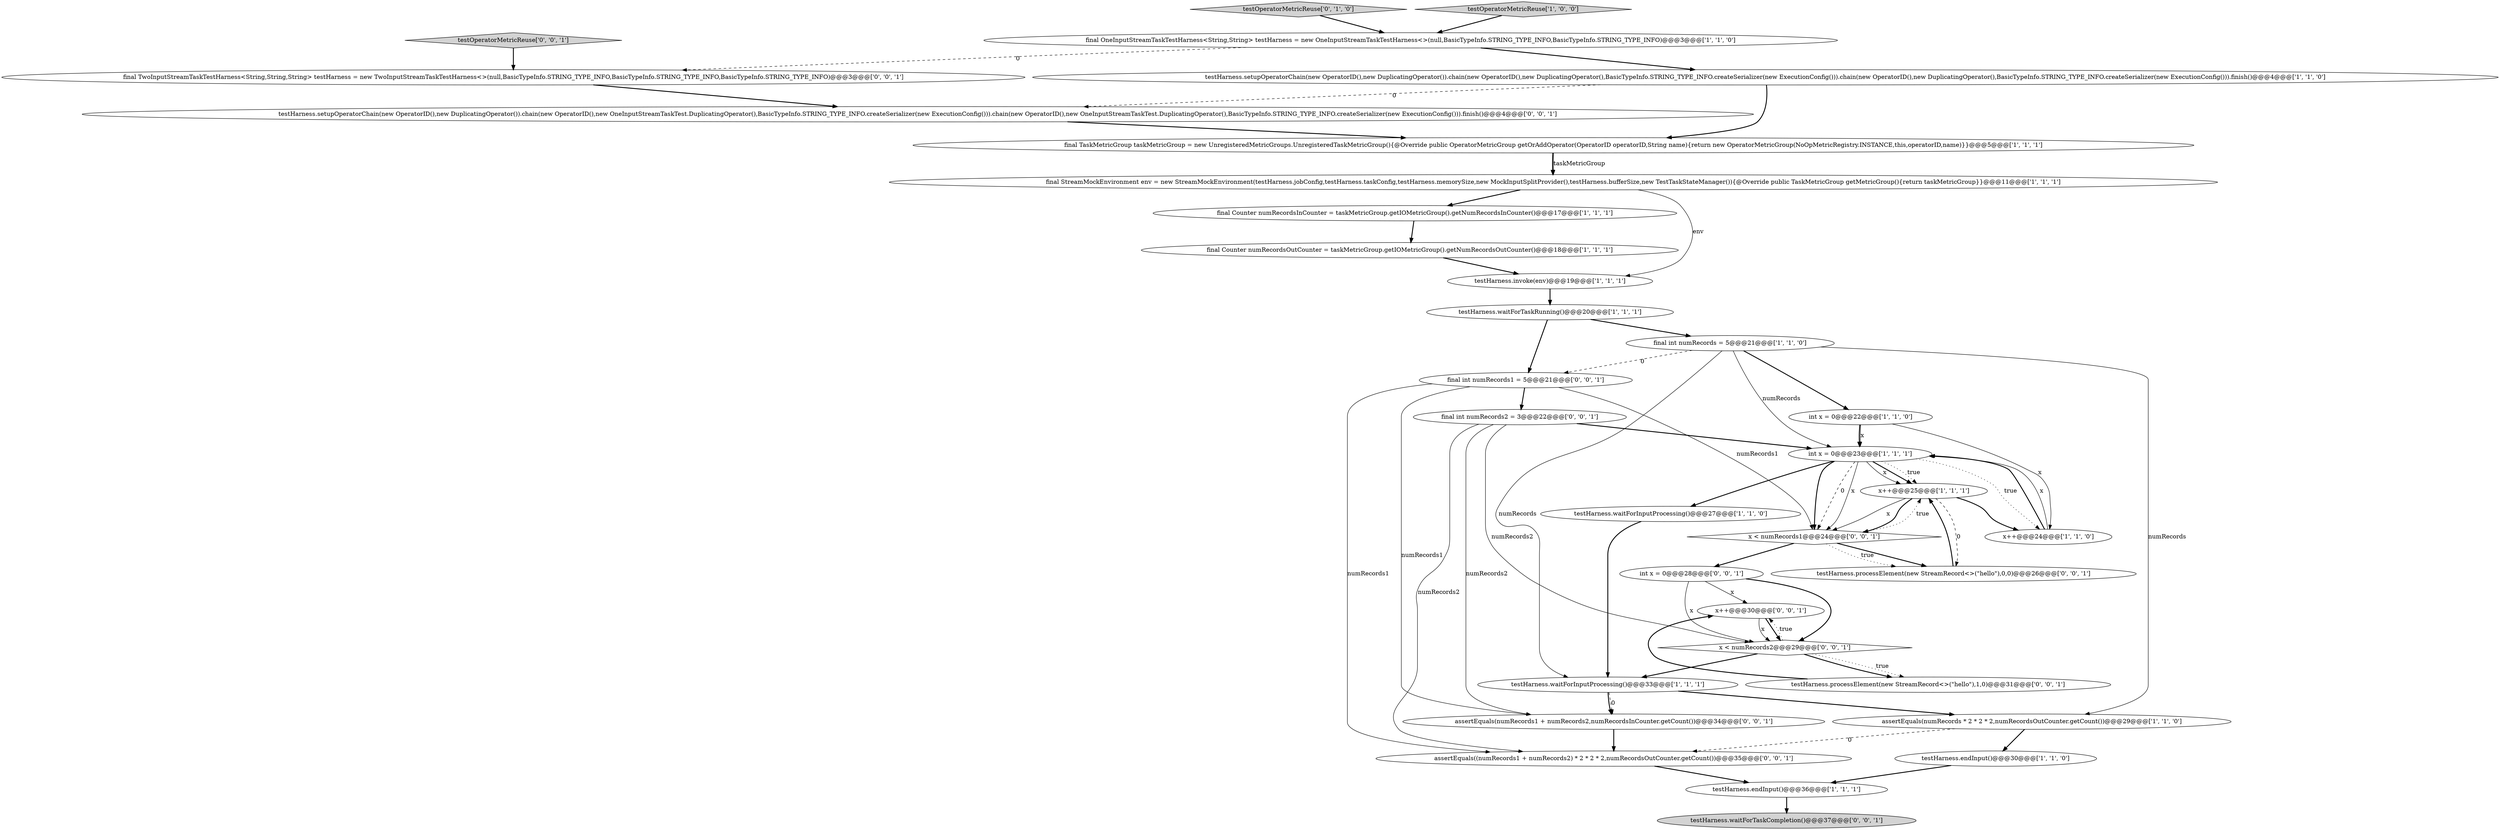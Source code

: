 digraph {
30 [style = filled, label = "final int numRecords1 = 5@@@21@@@['0', '0', '1']", fillcolor = white, shape = ellipse image = "AAA0AAABBB3BBB"];
18 [style = filled, label = "testHarness.waitForInputProcessing()@@@33@@@['1', '1', '1']", fillcolor = white, shape = ellipse image = "AAA0AAABBB1BBB"];
8 [style = filled, label = "int x = 0@@@22@@@['1', '1', '0']", fillcolor = white, shape = ellipse image = "AAA0AAABBB1BBB"];
16 [style = filled, label = "testHarness.invoke(env)@@@19@@@['1', '1', '1']", fillcolor = white, shape = ellipse image = "AAA0AAABBB1BBB"];
10 [style = filled, label = "final OneInputStreamTaskTestHarness<String,String> testHarness = new OneInputStreamTaskTestHarness<>(null,BasicTypeInfo.STRING_TYPE_INFO,BasicTypeInfo.STRING_TYPE_INFO)@@@3@@@['1', '1', '0']", fillcolor = white, shape = ellipse image = "AAA0AAABBB1BBB"];
1 [style = filled, label = "x++@@@24@@@['1', '1', '0']", fillcolor = white, shape = ellipse image = "AAA0AAABBB1BBB"];
19 [style = filled, label = "testOperatorMetricReuse['0', '1', '0']", fillcolor = lightgray, shape = diamond image = "AAA0AAABBB2BBB"];
25 [style = filled, label = "final TwoInputStreamTaskTestHarness<String,String,String> testHarness = new TwoInputStreamTaskTestHarness<>(null,BasicTypeInfo.STRING_TYPE_INFO,BasicTypeInfo.STRING_TYPE_INFO,BasicTypeInfo.STRING_TYPE_INFO)@@@3@@@['0', '0', '1']", fillcolor = white, shape = ellipse image = "AAA0AAABBB3BBB"];
20 [style = filled, label = "testHarness.processElement(new StreamRecord<>(\"hello\"),0,0)@@@26@@@['0', '0', '1']", fillcolor = white, shape = ellipse image = "AAA0AAABBB3BBB"];
31 [style = filled, label = "final int numRecords2 = 3@@@22@@@['0', '0', '1']", fillcolor = white, shape = ellipse image = "AAA0AAABBB3BBB"];
17 [style = filled, label = "testOperatorMetricReuse['1', '0', '0']", fillcolor = lightgray, shape = diamond image = "AAA0AAABBB1BBB"];
22 [style = filled, label = "testHarness.setupOperatorChain(new OperatorID(),new DuplicatingOperator()).chain(new OperatorID(),new OneInputStreamTaskTest.DuplicatingOperator(),BasicTypeInfo.STRING_TYPE_INFO.createSerializer(new ExecutionConfig())).chain(new OperatorID(),new OneInputStreamTaskTest.DuplicatingOperator(),BasicTypeInfo.STRING_TYPE_INFO.createSerializer(new ExecutionConfig())).finish()@@@4@@@['0', '0', '1']", fillcolor = white, shape = ellipse image = "AAA0AAABBB3BBB"];
3 [style = filled, label = "x++@@@25@@@['1', '1', '1']", fillcolor = white, shape = ellipse image = "AAA0AAABBB1BBB"];
14 [style = filled, label = "testHarness.setupOperatorChain(new OperatorID(),new DuplicatingOperator()).chain(new OperatorID(),new DuplicatingOperator(),BasicTypeInfo.STRING_TYPE_INFO.createSerializer(new ExecutionConfig())).chain(new OperatorID(),new DuplicatingOperator(),BasicTypeInfo.STRING_TYPE_INFO.createSerializer(new ExecutionConfig())).finish()@@@4@@@['1', '1', '0']", fillcolor = white, shape = ellipse image = "AAA0AAABBB1BBB"];
27 [style = filled, label = "assertEquals((numRecords1 + numRecords2) * 2 * 2 * 2,numRecordsOutCounter.getCount())@@@35@@@['0', '0', '1']", fillcolor = white, shape = ellipse image = "AAA0AAABBB3BBB"];
5 [style = filled, label = "int x = 0@@@23@@@['1', '1', '1']", fillcolor = white, shape = ellipse image = "AAA0AAABBB1BBB"];
2 [style = filled, label = "final Counter numRecordsInCounter = taskMetricGroup.getIOMetricGroup().getNumRecordsInCounter()@@@17@@@['1', '1', '1']", fillcolor = white, shape = ellipse image = "AAA0AAABBB1BBB"];
6 [style = filled, label = "testHarness.waitForTaskRunning()@@@20@@@['1', '1', '1']", fillcolor = white, shape = ellipse image = "AAA0AAABBB1BBB"];
24 [style = filled, label = "testHarness.waitForTaskCompletion()@@@37@@@['0', '0', '1']", fillcolor = lightgray, shape = ellipse image = "AAA0AAABBB3BBB"];
29 [style = filled, label = "assertEquals(numRecords1 + numRecords2,numRecordsInCounter.getCount())@@@34@@@['0', '0', '1']", fillcolor = white, shape = ellipse image = "AAA0AAABBB3BBB"];
4 [style = filled, label = "final int numRecords = 5@@@21@@@['1', '1', '0']", fillcolor = white, shape = ellipse image = "AAA0AAABBB1BBB"];
9 [style = filled, label = "final TaskMetricGroup taskMetricGroup = new UnregisteredMetricGroups.UnregisteredTaskMetricGroup(){@Override public OperatorMetricGroup getOrAddOperator(OperatorID operatorID,String name){return new OperatorMetricGroup(NoOpMetricRegistry.INSTANCE,this,operatorID,name)}}@@@5@@@['1', '1', '1']", fillcolor = white, shape = ellipse image = "AAA0AAABBB1BBB"];
33 [style = filled, label = "testOperatorMetricReuse['0', '0', '1']", fillcolor = lightgray, shape = diamond image = "AAA0AAABBB3BBB"];
11 [style = filled, label = "assertEquals(numRecords * 2 * 2 * 2,numRecordsOutCounter.getCount())@@@29@@@['1', '1', '0']", fillcolor = white, shape = ellipse image = "AAA0AAABBB1BBB"];
0 [style = filled, label = "final Counter numRecordsOutCounter = taskMetricGroup.getIOMetricGroup().getNumRecordsOutCounter()@@@18@@@['1', '1', '1']", fillcolor = white, shape = ellipse image = "AAA0AAABBB1BBB"];
23 [style = filled, label = "x++@@@30@@@['0', '0', '1']", fillcolor = white, shape = ellipse image = "AAA0AAABBB3BBB"];
21 [style = filled, label = "x < numRecords2@@@29@@@['0', '0', '1']", fillcolor = white, shape = diamond image = "AAA0AAABBB3BBB"];
13 [style = filled, label = "testHarness.endInput()@@@30@@@['1', '1', '0']", fillcolor = white, shape = ellipse image = "AAA0AAABBB1BBB"];
28 [style = filled, label = "x < numRecords1@@@24@@@['0', '0', '1']", fillcolor = white, shape = diamond image = "AAA0AAABBB3BBB"];
15 [style = filled, label = "final StreamMockEnvironment env = new StreamMockEnvironment(testHarness.jobConfig,testHarness.taskConfig,testHarness.memorySize,new MockInputSplitProvider(),testHarness.bufferSize,new TestTaskStateManager()){@Override public TaskMetricGroup getMetricGroup(){return taskMetricGroup}}@@@11@@@['1', '1', '1']", fillcolor = white, shape = ellipse image = "AAA0AAABBB1BBB"];
32 [style = filled, label = "int x = 0@@@28@@@['0', '0', '1']", fillcolor = white, shape = ellipse image = "AAA0AAABBB3BBB"];
26 [style = filled, label = "testHarness.processElement(new StreamRecord<>(\"hello\"),1,0)@@@31@@@['0', '0', '1']", fillcolor = white, shape = ellipse image = "AAA0AAABBB3BBB"];
12 [style = filled, label = "testHarness.endInput()@@@36@@@['1', '1', '1']", fillcolor = white, shape = ellipse image = "AAA0AAABBB1BBB"];
7 [style = filled, label = "testHarness.waitForInputProcessing()@@@27@@@['1', '1', '0']", fillcolor = white, shape = ellipse image = "AAA0AAABBB1BBB"];
1->5 [style = bold, label=""];
5->3 [style = bold, label=""];
17->10 [style = bold, label=""];
0->16 [style = bold, label=""];
32->23 [style = solid, label="x"];
15->2 [style = bold, label=""];
32->21 [style = bold, label=""];
3->28 [style = solid, label="x"];
3->1 [style = bold, label=""];
25->22 [style = bold, label=""];
27->12 [style = bold, label=""];
10->14 [style = bold, label=""];
28->20 [style = bold, label=""];
1->5 [style = solid, label="x"];
30->27 [style = solid, label="numRecords1"];
5->28 [style = solid, label="x"];
28->3 [style = dotted, label="true"];
4->11 [style = solid, label="numRecords"];
16->6 [style = bold, label=""];
31->5 [style = bold, label=""];
8->5 [style = solid, label="x"];
18->11 [style = bold, label=""];
22->9 [style = bold, label=""];
5->1 [style = dotted, label="true"];
30->28 [style = solid, label="numRecords1"];
31->27 [style = solid, label="numRecords2"];
4->30 [style = dashed, label="0"];
14->22 [style = dashed, label="0"];
19->10 [style = bold, label=""];
20->3 [style = bold, label=""];
12->24 [style = bold, label=""];
5->3 [style = dotted, label="true"];
23->21 [style = solid, label="x"];
5->28 [style = bold, label=""];
28->20 [style = dotted, label="true"];
15->16 [style = solid, label="env"];
21->18 [style = bold, label=""];
28->32 [style = bold, label=""];
30->29 [style = solid, label="numRecords1"];
6->4 [style = bold, label=""];
21->26 [style = bold, label=""];
3->28 [style = bold, label=""];
18->29 [style = bold, label=""];
2->0 [style = bold, label=""];
29->27 [style = bold, label=""];
13->12 [style = bold, label=""];
32->21 [style = solid, label="x"];
5->28 [style = dashed, label="0"];
8->5 [style = bold, label=""];
23->21 [style = bold, label=""];
21->26 [style = dotted, label="true"];
33->25 [style = bold, label=""];
30->31 [style = bold, label=""];
9->15 [style = bold, label=""];
21->23 [style = dotted, label="true"];
31->29 [style = solid, label="numRecords2"];
26->23 [style = bold, label=""];
11->13 [style = bold, label=""];
4->5 [style = solid, label="numRecords"];
4->18 [style = solid, label="numRecords"];
3->20 [style = dashed, label="0"];
7->18 [style = bold, label=""];
4->8 [style = bold, label=""];
5->7 [style = bold, label=""];
14->9 [style = bold, label=""];
5->3 [style = solid, label="x"];
11->27 [style = dashed, label="0"];
8->1 [style = solid, label="x"];
9->15 [style = solid, label="taskMetricGroup"];
10->25 [style = dashed, label="0"];
31->21 [style = solid, label="numRecords2"];
18->29 [style = dashed, label="0"];
6->30 [style = bold, label=""];
}
